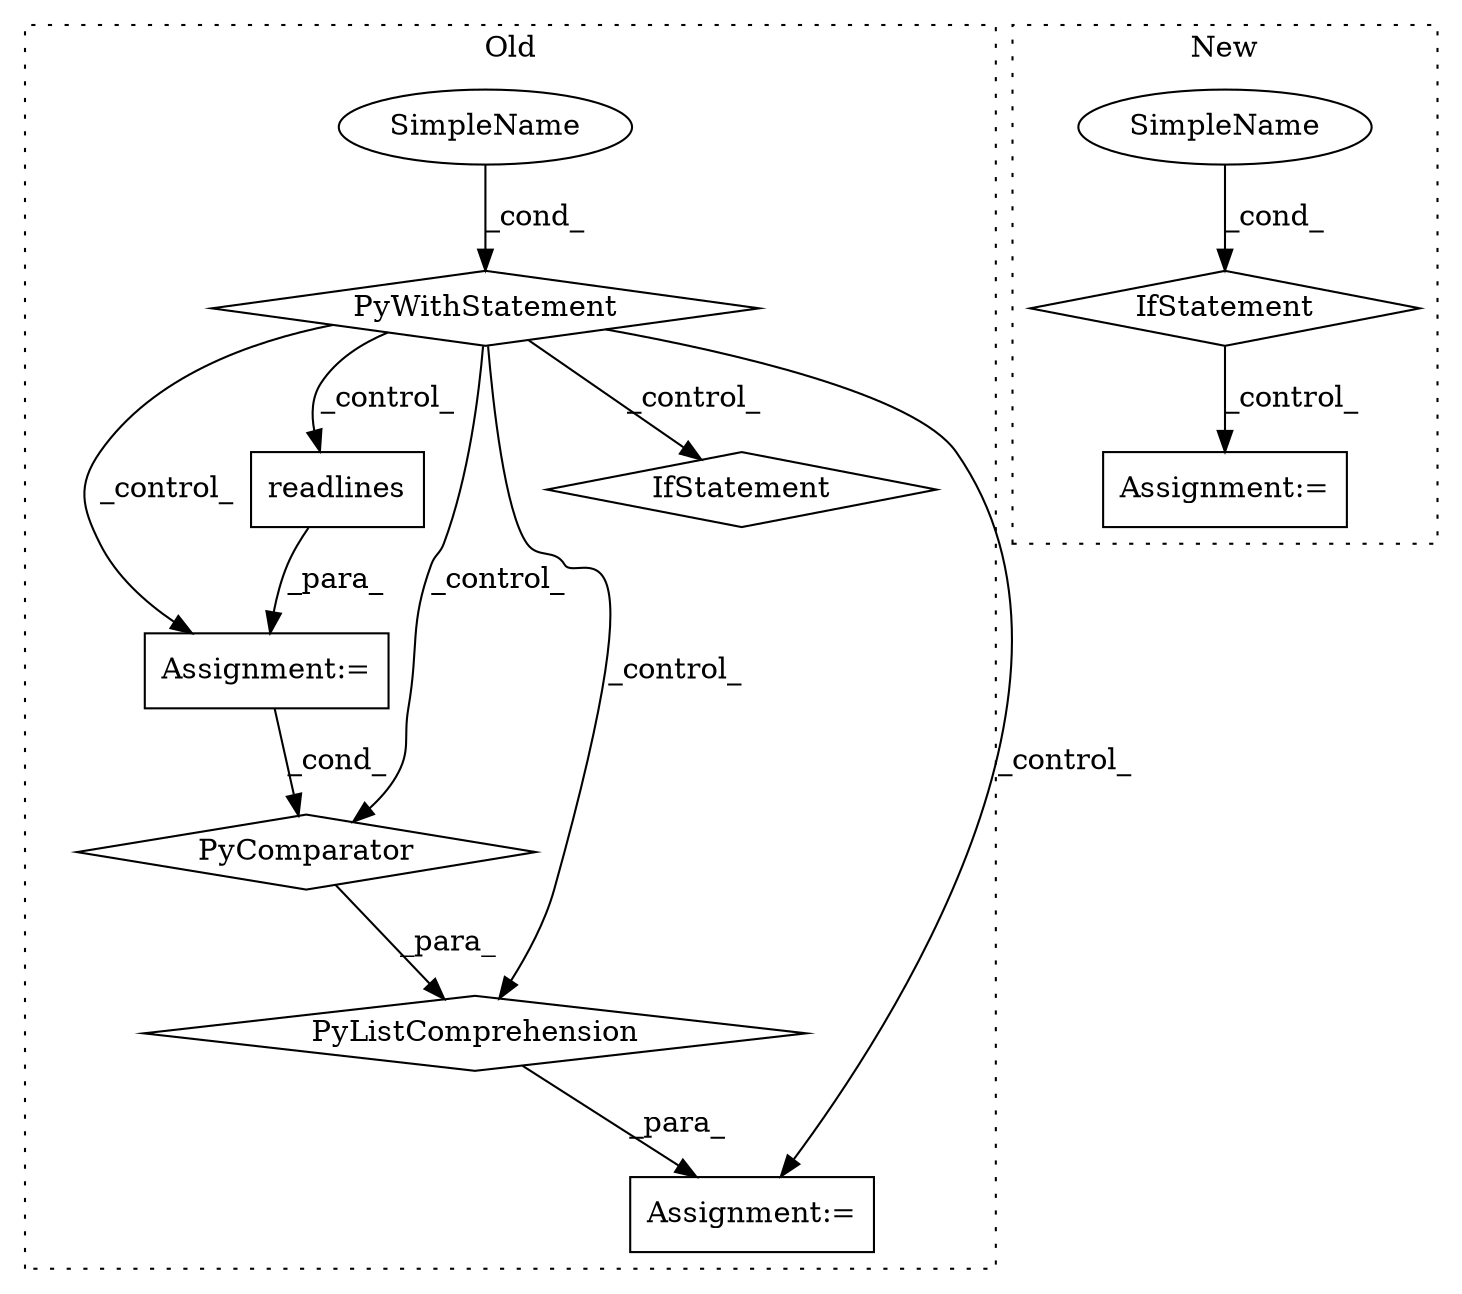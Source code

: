 digraph G {
subgraph cluster0 {
1 [label="readlines" a="32" s="10231" l="11" shape="box"];
3 [label="Assignment:=" a="7" s="10228" l="1" shape="box"];
4 [label="PyComparator" a="113" s="11226" l="32" shape="diamond"];
5 [label="Assignment:=" a="7" s="11110" l="16" shape="box"];
6 [label="SimpleName" a="42" s="" l="" shape="ellipse"];
7 [label="IfStatement" a="25" s="11226" l="32" shape="diamond"];
8 [label="PyWithStatement" a="104" s="10138,10195" l="10,2" shape="diamond"];
9 [label="PyListComprehension" a="109" s="11126" l="140" shape="diamond"];
label = "Old";
style="dotted";
}
subgraph cluster1 {
2 [label="IfStatement" a="25" s="10289,10333" l="4,2" shape="diamond"];
10 [label="Assignment:=" a="7" s="10353" l="1" shape="box"];
11 [label="SimpleName" a="42" s="" l="" shape="ellipse"];
label = "New";
style="dotted";
}
1 -> 3 [label="_para_"];
2 -> 10 [label="_control_"];
3 -> 4 [label="_cond_"];
4 -> 9 [label="_para_"];
6 -> 8 [label="_cond_"];
8 -> 9 [label="_control_"];
8 -> 3 [label="_control_"];
8 -> 4 [label="_control_"];
8 -> 7 [label="_control_"];
8 -> 5 [label="_control_"];
8 -> 1 [label="_control_"];
9 -> 5 [label="_para_"];
11 -> 2 [label="_cond_"];
}